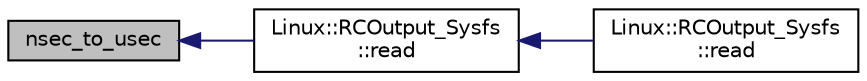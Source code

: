 digraph "nsec_to_usec"
{
 // INTERACTIVE_SVG=YES
  edge [fontname="Helvetica",fontsize="10",labelfontname="Helvetica",labelfontsize="10"];
  node [fontname="Helvetica",fontsize="10",shape=record];
  rankdir="LR";
  Node1 [label="nsec_to_usec",height=0.2,width=0.4,color="black", fillcolor="grey75", style="filled", fontcolor="black"];
  Node1 -> Node2 [dir="back",color="midnightblue",fontsize="10",style="solid",fontname="Helvetica"];
  Node2 [label="Linux::RCOutput_Sysfs\l::read",height=0.2,width=0.4,color="black", fillcolor="white", style="filled",URL="$classLinux_1_1RCOutput__Sysfs.html#ae60870950e999300846cd48921384904"];
  Node2 -> Node3 [dir="back",color="midnightblue",fontsize="10",style="solid",fontname="Helvetica"];
  Node3 [label="Linux::RCOutput_Sysfs\l::read",height=0.2,width=0.4,color="black", fillcolor="white", style="filled",URL="$classLinux_1_1RCOutput__Sysfs.html#ab5c88e68d7b4e0110c62ae0e28f97068"];
}
